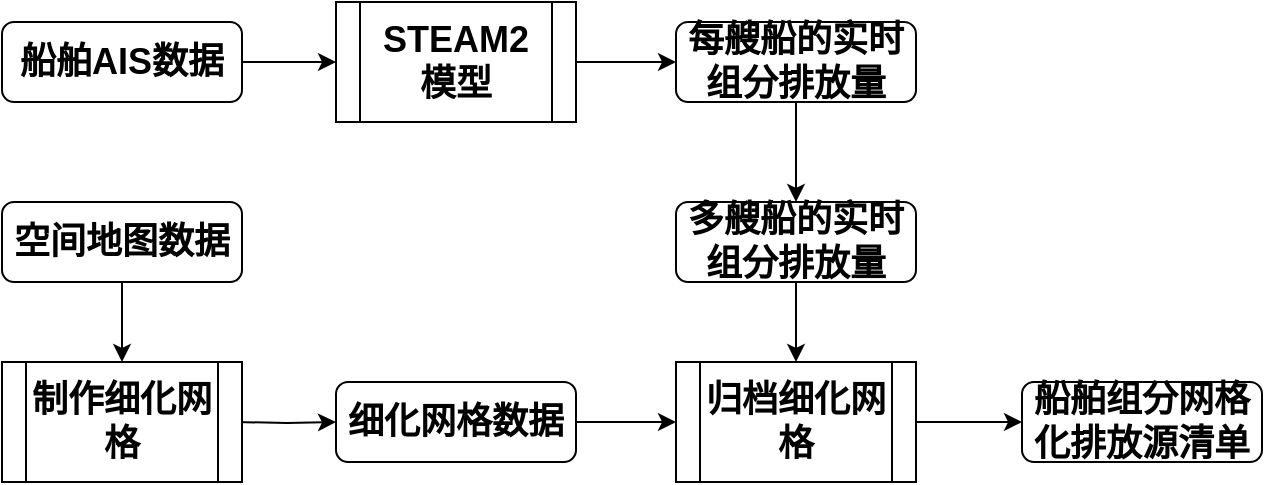 <mxfile version="13.9.9" type="github">
  <diagram id="C5RBs43oDa-KdzZeNtuy" name="Page-1">
    <mxGraphModel dx="868" dy="425" grid="1" gridSize="10" guides="1" tooltips="1" connect="1" arrows="1" fold="1" page="1" pageScale="1" pageWidth="827" pageHeight="1169" math="0" shadow="0">
      <root>
        <mxCell id="WIyWlLk6GJQsqaUBKTNV-0" />
        <mxCell id="WIyWlLk6GJQsqaUBKTNV-1" parent="WIyWlLk6GJQsqaUBKTNV-0" />
        <mxCell id="dL21EknmWEohw2fYmpAh-1" style="edgeStyle=orthogonalEdgeStyle;rounded=0;orthogonalLoop=1;jettySize=auto;html=1;exitX=1;exitY=0.5;exitDx=0;exitDy=0;entryX=0;entryY=0.5;entryDx=0;entryDy=0;" edge="1" parent="WIyWlLk6GJQsqaUBKTNV-1" target="dL21EknmWEohw2fYmpAh-7">
          <mxGeometry relative="1" as="geometry">
            <mxPoint x="127" y="330" as="sourcePoint" />
          </mxGeometry>
        </mxCell>
        <mxCell id="dL21EknmWEohw2fYmpAh-39" style="edgeStyle=orthogonalEdgeStyle;rounded=0;orthogonalLoop=1;jettySize=auto;html=1;exitX=0.5;exitY=1;exitDx=0;exitDy=0;entryX=0.5;entryY=0;entryDx=0;entryDy=0;" edge="1" parent="WIyWlLk6GJQsqaUBKTNV-1" source="dL21EknmWEohw2fYmpAh-4" target="dL21EknmWEohw2fYmpAh-19">
          <mxGeometry relative="1" as="geometry" />
        </mxCell>
        <mxCell id="dL21EknmWEohw2fYmpAh-4" value="&lt;font style=&quot;font-size: 18px&quot;&gt;&lt;b&gt;每艘船的实时组分排放量&lt;/b&gt;&lt;/font&gt;" style="rounded=1;whiteSpace=wrap;html=1;fontSize=12;glass=0;strokeWidth=1;shadow=0;" vertex="1" parent="WIyWlLk6GJQsqaUBKTNV-1">
          <mxGeometry x="347" y="130" width="120" height="40" as="geometry" />
        </mxCell>
        <mxCell id="dL21EknmWEohw2fYmpAh-5" value="&lt;font style=&quot;font-size: 18px&quot;&gt;&lt;b&gt;船舶组分网格化排放源清单&lt;/b&gt;&lt;/font&gt;" style="rounded=1;whiteSpace=wrap;html=1;fontSize=12;glass=0;strokeWidth=1;shadow=0;" vertex="1" parent="WIyWlLk6GJQsqaUBKTNV-1">
          <mxGeometry x="520" y="310" width="120" height="40" as="geometry" />
        </mxCell>
        <mxCell id="dL21EknmWEohw2fYmpAh-33" style="edgeStyle=orthogonalEdgeStyle;rounded=0;orthogonalLoop=1;jettySize=auto;html=1;exitX=1;exitY=0.5;exitDx=0;exitDy=0;entryX=0;entryY=0.5;entryDx=0;entryDy=0;" edge="1" parent="WIyWlLk6GJQsqaUBKTNV-1" source="dL21EknmWEohw2fYmpAh-7" target="dL21EknmWEohw2fYmpAh-32">
          <mxGeometry relative="1" as="geometry" />
        </mxCell>
        <mxCell id="dL21EknmWEohw2fYmpAh-7" value="&lt;font style=&quot;font-size: 18px&quot;&gt;&lt;b&gt;细化网格数据&lt;/b&gt;&lt;/font&gt;" style="rounded=1;whiteSpace=wrap;html=1;fontSize=12;glass=0;strokeWidth=1;shadow=0;" vertex="1" parent="WIyWlLk6GJQsqaUBKTNV-1">
          <mxGeometry x="177" y="310" width="120" height="40" as="geometry" />
        </mxCell>
        <mxCell id="dL21EknmWEohw2fYmpAh-40" style="edgeStyle=orthogonalEdgeStyle;rounded=0;orthogonalLoop=1;jettySize=auto;html=1;exitX=0.5;exitY=1;exitDx=0;exitDy=0;entryX=0.5;entryY=0;entryDx=0;entryDy=0;" edge="1" parent="WIyWlLk6GJQsqaUBKTNV-1" source="dL21EknmWEohw2fYmpAh-19" target="dL21EknmWEohw2fYmpAh-32">
          <mxGeometry relative="1" as="geometry" />
        </mxCell>
        <mxCell id="dL21EknmWEohw2fYmpAh-19" value="&lt;font style=&quot;font-size: 18px&quot;&gt;&lt;b&gt;多艘船的实时组分排放量&lt;/b&gt;&lt;/font&gt;" style="rounded=1;whiteSpace=wrap;html=1;fontSize=12;glass=0;strokeWidth=1;shadow=0;" vertex="1" parent="WIyWlLk6GJQsqaUBKTNV-1">
          <mxGeometry x="347" y="220" width="120" height="40" as="geometry" />
        </mxCell>
        <mxCell id="dL21EknmWEohw2fYmpAh-31" style="edgeStyle=orthogonalEdgeStyle;rounded=0;orthogonalLoop=1;jettySize=auto;html=1;exitX=1;exitY=0.5;exitDx=0;exitDy=0;entryX=0;entryY=0.5;entryDx=0;entryDy=0;" edge="1" parent="WIyWlLk6GJQsqaUBKTNV-1" source="dL21EknmWEohw2fYmpAh-21" target="dL21EknmWEohw2fYmpAh-28">
          <mxGeometry relative="1" as="geometry" />
        </mxCell>
        <mxCell id="dL21EknmWEohw2fYmpAh-21" value="&lt;font style=&quot;font-size: 18px&quot;&gt;&lt;b&gt;船舶AIS数据&lt;/b&gt;&lt;/font&gt;" style="rounded=1;whiteSpace=wrap;html=1;fontSize=12;glass=0;strokeWidth=1;shadow=0;" vertex="1" parent="WIyWlLk6GJQsqaUBKTNV-1">
          <mxGeometry x="10" y="130" width="120" height="40" as="geometry" />
        </mxCell>
        <mxCell id="dL21EknmWEohw2fYmpAh-25" value="&lt;font style=&quot;font-size: 18px&quot;&gt;&lt;b&gt;制作细化网格&lt;/b&gt;&lt;/font&gt;" style="shape=process;whiteSpace=wrap;html=1;backgroundOutline=1;" vertex="1" parent="WIyWlLk6GJQsqaUBKTNV-1">
          <mxGeometry x="10" y="300" width="120" height="60" as="geometry" />
        </mxCell>
        <mxCell id="dL21EknmWEohw2fYmpAh-27" style="edgeStyle=orthogonalEdgeStyle;rounded=0;orthogonalLoop=1;jettySize=auto;html=1;exitX=0.5;exitY=1;exitDx=0;exitDy=0;" edge="1" parent="WIyWlLk6GJQsqaUBKTNV-1" source="dL21EknmWEohw2fYmpAh-26" target="dL21EknmWEohw2fYmpAh-25">
          <mxGeometry relative="1" as="geometry" />
        </mxCell>
        <mxCell id="dL21EknmWEohw2fYmpAh-26" value="&lt;font style=&quot;font-size: 18px&quot;&gt;&lt;b&gt;空间地图数据&lt;/b&gt;&lt;/font&gt;" style="rounded=1;whiteSpace=wrap;html=1;fontSize=12;glass=0;strokeWidth=1;shadow=0;" vertex="1" parent="WIyWlLk6GJQsqaUBKTNV-1">
          <mxGeometry x="10" y="220" width="120" height="40" as="geometry" />
        </mxCell>
        <mxCell id="dL21EknmWEohw2fYmpAh-38" style="edgeStyle=orthogonalEdgeStyle;rounded=0;orthogonalLoop=1;jettySize=auto;html=1;exitX=1;exitY=0.5;exitDx=0;exitDy=0;" edge="1" parent="WIyWlLk6GJQsqaUBKTNV-1" source="dL21EknmWEohw2fYmpAh-28" target="dL21EknmWEohw2fYmpAh-4">
          <mxGeometry relative="1" as="geometry" />
        </mxCell>
        <mxCell id="dL21EknmWEohw2fYmpAh-28" value="&lt;b style=&quot;font-size: 18px&quot;&gt;STEAM2&lt;br&gt;模型&lt;/b&gt;" style="shape=process;whiteSpace=wrap;html=1;backgroundOutline=1;" vertex="1" parent="WIyWlLk6GJQsqaUBKTNV-1">
          <mxGeometry x="177" y="120" width="120" height="60" as="geometry" />
        </mxCell>
        <mxCell id="dL21EknmWEohw2fYmpAh-36" style="edgeStyle=orthogonalEdgeStyle;rounded=0;orthogonalLoop=1;jettySize=auto;html=1;exitX=1;exitY=0.5;exitDx=0;exitDy=0;entryX=0;entryY=0.5;entryDx=0;entryDy=0;" edge="1" parent="WIyWlLk6GJQsqaUBKTNV-1" source="dL21EknmWEohw2fYmpAh-32" target="dL21EknmWEohw2fYmpAh-5">
          <mxGeometry relative="1" as="geometry" />
        </mxCell>
        <mxCell id="dL21EknmWEohw2fYmpAh-32" value="&lt;b style=&quot;font-size: 18px&quot;&gt;归档细化网格&lt;/b&gt;" style="shape=process;whiteSpace=wrap;html=1;backgroundOutline=1;" vertex="1" parent="WIyWlLk6GJQsqaUBKTNV-1">
          <mxGeometry x="347" y="300" width="120" height="60" as="geometry" />
        </mxCell>
      </root>
    </mxGraphModel>
  </diagram>
</mxfile>
